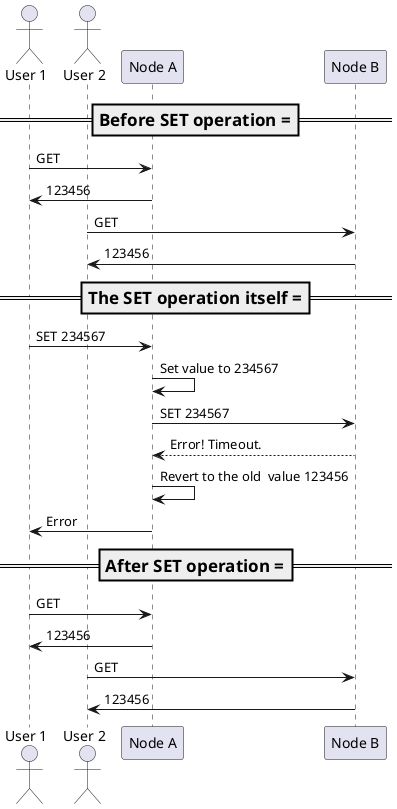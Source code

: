@startuml

actor "User 1" as U1
actor "User 2" as U2
participant "Node A" as NodeA
participant "Node B" as NodeB

=== Before SET operation ===

U1 -> NodeA : GET
NodeA -> U1 : 123456

U2 -> NodeB : GET
NodeB -> U2 : 123456

=== The SET operation itself ===

U1 -> NodeA : SET 234567
NodeA -> NodeA : Set value to 234567
NodeA -> NodeB : SET 234567
NodeB --> NodeA : Error! Timeout.
NodeA -> NodeA : Revert to the old  value 123456
NodeA -> U1 : Error

=== After SET operation ===

U1 -> NodeA : GET
NodeA -> U1 : 123456

U2 -> NodeB : GET
NodeB -> U2 : 123456

@enduml
